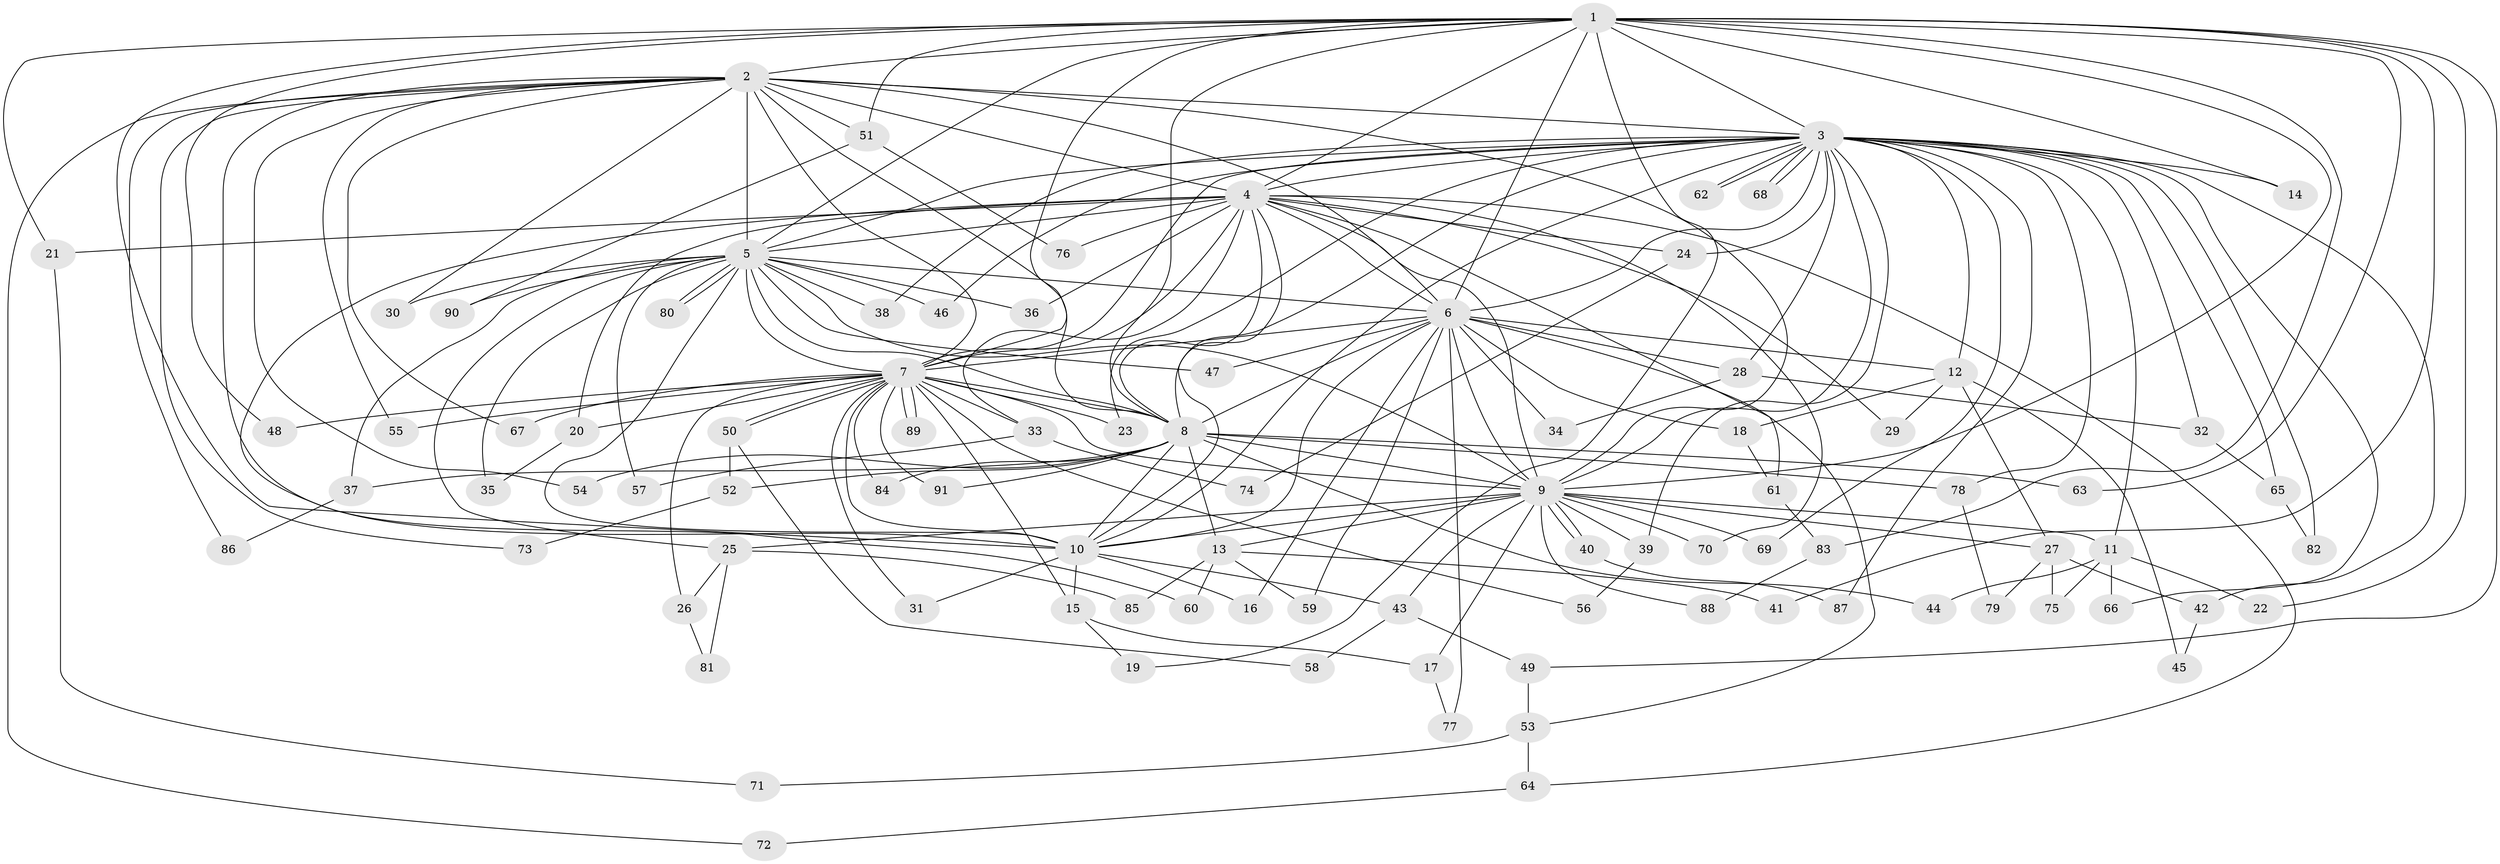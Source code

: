 // Generated by graph-tools (version 1.1) at 2025/49/03/09/25 03:49:41]
// undirected, 91 vertices, 207 edges
graph export_dot {
graph [start="1"]
  node [color=gray90,style=filled];
  1;
  2;
  3;
  4;
  5;
  6;
  7;
  8;
  9;
  10;
  11;
  12;
  13;
  14;
  15;
  16;
  17;
  18;
  19;
  20;
  21;
  22;
  23;
  24;
  25;
  26;
  27;
  28;
  29;
  30;
  31;
  32;
  33;
  34;
  35;
  36;
  37;
  38;
  39;
  40;
  41;
  42;
  43;
  44;
  45;
  46;
  47;
  48;
  49;
  50;
  51;
  52;
  53;
  54;
  55;
  56;
  57;
  58;
  59;
  60;
  61;
  62;
  63;
  64;
  65;
  66;
  67;
  68;
  69;
  70;
  71;
  72;
  73;
  74;
  75;
  76;
  77;
  78;
  79;
  80;
  81;
  82;
  83;
  84;
  85;
  86;
  87;
  88;
  89;
  90;
  91;
  1 -- 2;
  1 -- 3;
  1 -- 4;
  1 -- 5;
  1 -- 6;
  1 -- 7;
  1 -- 8;
  1 -- 9;
  1 -- 10;
  1 -- 14;
  1 -- 19;
  1 -- 21;
  1 -- 22;
  1 -- 41;
  1 -- 48;
  1 -- 49;
  1 -- 51;
  1 -- 63;
  1 -- 83;
  2 -- 3;
  2 -- 4;
  2 -- 5;
  2 -- 6;
  2 -- 7;
  2 -- 8;
  2 -- 9;
  2 -- 10;
  2 -- 30;
  2 -- 51;
  2 -- 54;
  2 -- 55;
  2 -- 67;
  2 -- 72;
  2 -- 73;
  2 -- 86;
  3 -- 4;
  3 -- 5;
  3 -- 6;
  3 -- 7;
  3 -- 8;
  3 -- 9;
  3 -- 10;
  3 -- 11;
  3 -- 12;
  3 -- 14;
  3 -- 23;
  3 -- 24;
  3 -- 28;
  3 -- 32;
  3 -- 38;
  3 -- 39;
  3 -- 42;
  3 -- 46;
  3 -- 62;
  3 -- 62;
  3 -- 65;
  3 -- 66;
  3 -- 68;
  3 -- 68;
  3 -- 69;
  3 -- 78;
  3 -- 82;
  3 -- 87;
  4 -- 5;
  4 -- 6;
  4 -- 7;
  4 -- 8;
  4 -- 9;
  4 -- 10;
  4 -- 20;
  4 -- 21;
  4 -- 24;
  4 -- 29;
  4 -- 33;
  4 -- 36;
  4 -- 60;
  4 -- 61;
  4 -- 64;
  4 -- 70;
  4 -- 76;
  5 -- 6;
  5 -- 7;
  5 -- 8;
  5 -- 9;
  5 -- 10;
  5 -- 25;
  5 -- 30;
  5 -- 35;
  5 -- 36;
  5 -- 37;
  5 -- 38;
  5 -- 46;
  5 -- 47;
  5 -- 57;
  5 -- 80;
  5 -- 80;
  5 -- 90;
  6 -- 7;
  6 -- 8;
  6 -- 9;
  6 -- 10;
  6 -- 12;
  6 -- 16;
  6 -- 18;
  6 -- 28;
  6 -- 34;
  6 -- 47;
  6 -- 53;
  6 -- 59;
  6 -- 77;
  7 -- 8;
  7 -- 9;
  7 -- 10;
  7 -- 15;
  7 -- 20;
  7 -- 23;
  7 -- 26;
  7 -- 31;
  7 -- 33;
  7 -- 48;
  7 -- 50;
  7 -- 50;
  7 -- 55;
  7 -- 56;
  7 -- 67;
  7 -- 84;
  7 -- 89;
  7 -- 89;
  7 -- 91;
  8 -- 9;
  8 -- 10;
  8 -- 13;
  8 -- 37;
  8 -- 44;
  8 -- 52;
  8 -- 54;
  8 -- 63;
  8 -- 78;
  8 -- 84;
  8 -- 91;
  9 -- 10;
  9 -- 11;
  9 -- 13;
  9 -- 17;
  9 -- 25;
  9 -- 27;
  9 -- 39;
  9 -- 40;
  9 -- 40;
  9 -- 43;
  9 -- 69;
  9 -- 70;
  9 -- 88;
  10 -- 15;
  10 -- 16;
  10 -- 31;
  10 -- 43;
  11 -- 22;
  11 -- 44;
  11 -- 66;
  11 -- 75;
  12 -- 18;
  12 -- 27;
  12 -- 29;
  12 -- 45;
  13 -- 41;
  13 -- 59;
  13 -- 60;
  13 -- 85;
  15 -- 17;
  15 -- 19;
  17 -- 77;
  18 -- 61;
  20 -- 35;
  21 -- 71;
  24 -- 74;
  25 -- 26;
  25 -- 81;
  25 -- 85;
  26 -- 81;
  27 -- 42;
  27 -- 75;
  27 -- 79;
  28 -- 32;
  28 -- 34;
  32 -- 65;
  33 -- 57;
  33 -- 74;
  37 -- 86;
  39 -- 56;
  40 -- 87;
  42 -- 45;
  43 -- 49;
  43 -- 58;
  49 -- 53;
  50 -- 52;
  50 -- 58;
  51 -- 76;
  51 -- 90;
  52 -- 73;
  53 -- 64;
  53 -- 71;
  61 -- 83;
  64 -- 72;
  65 -- 82;
  78 -- 79;
  83 -- 88;
}
